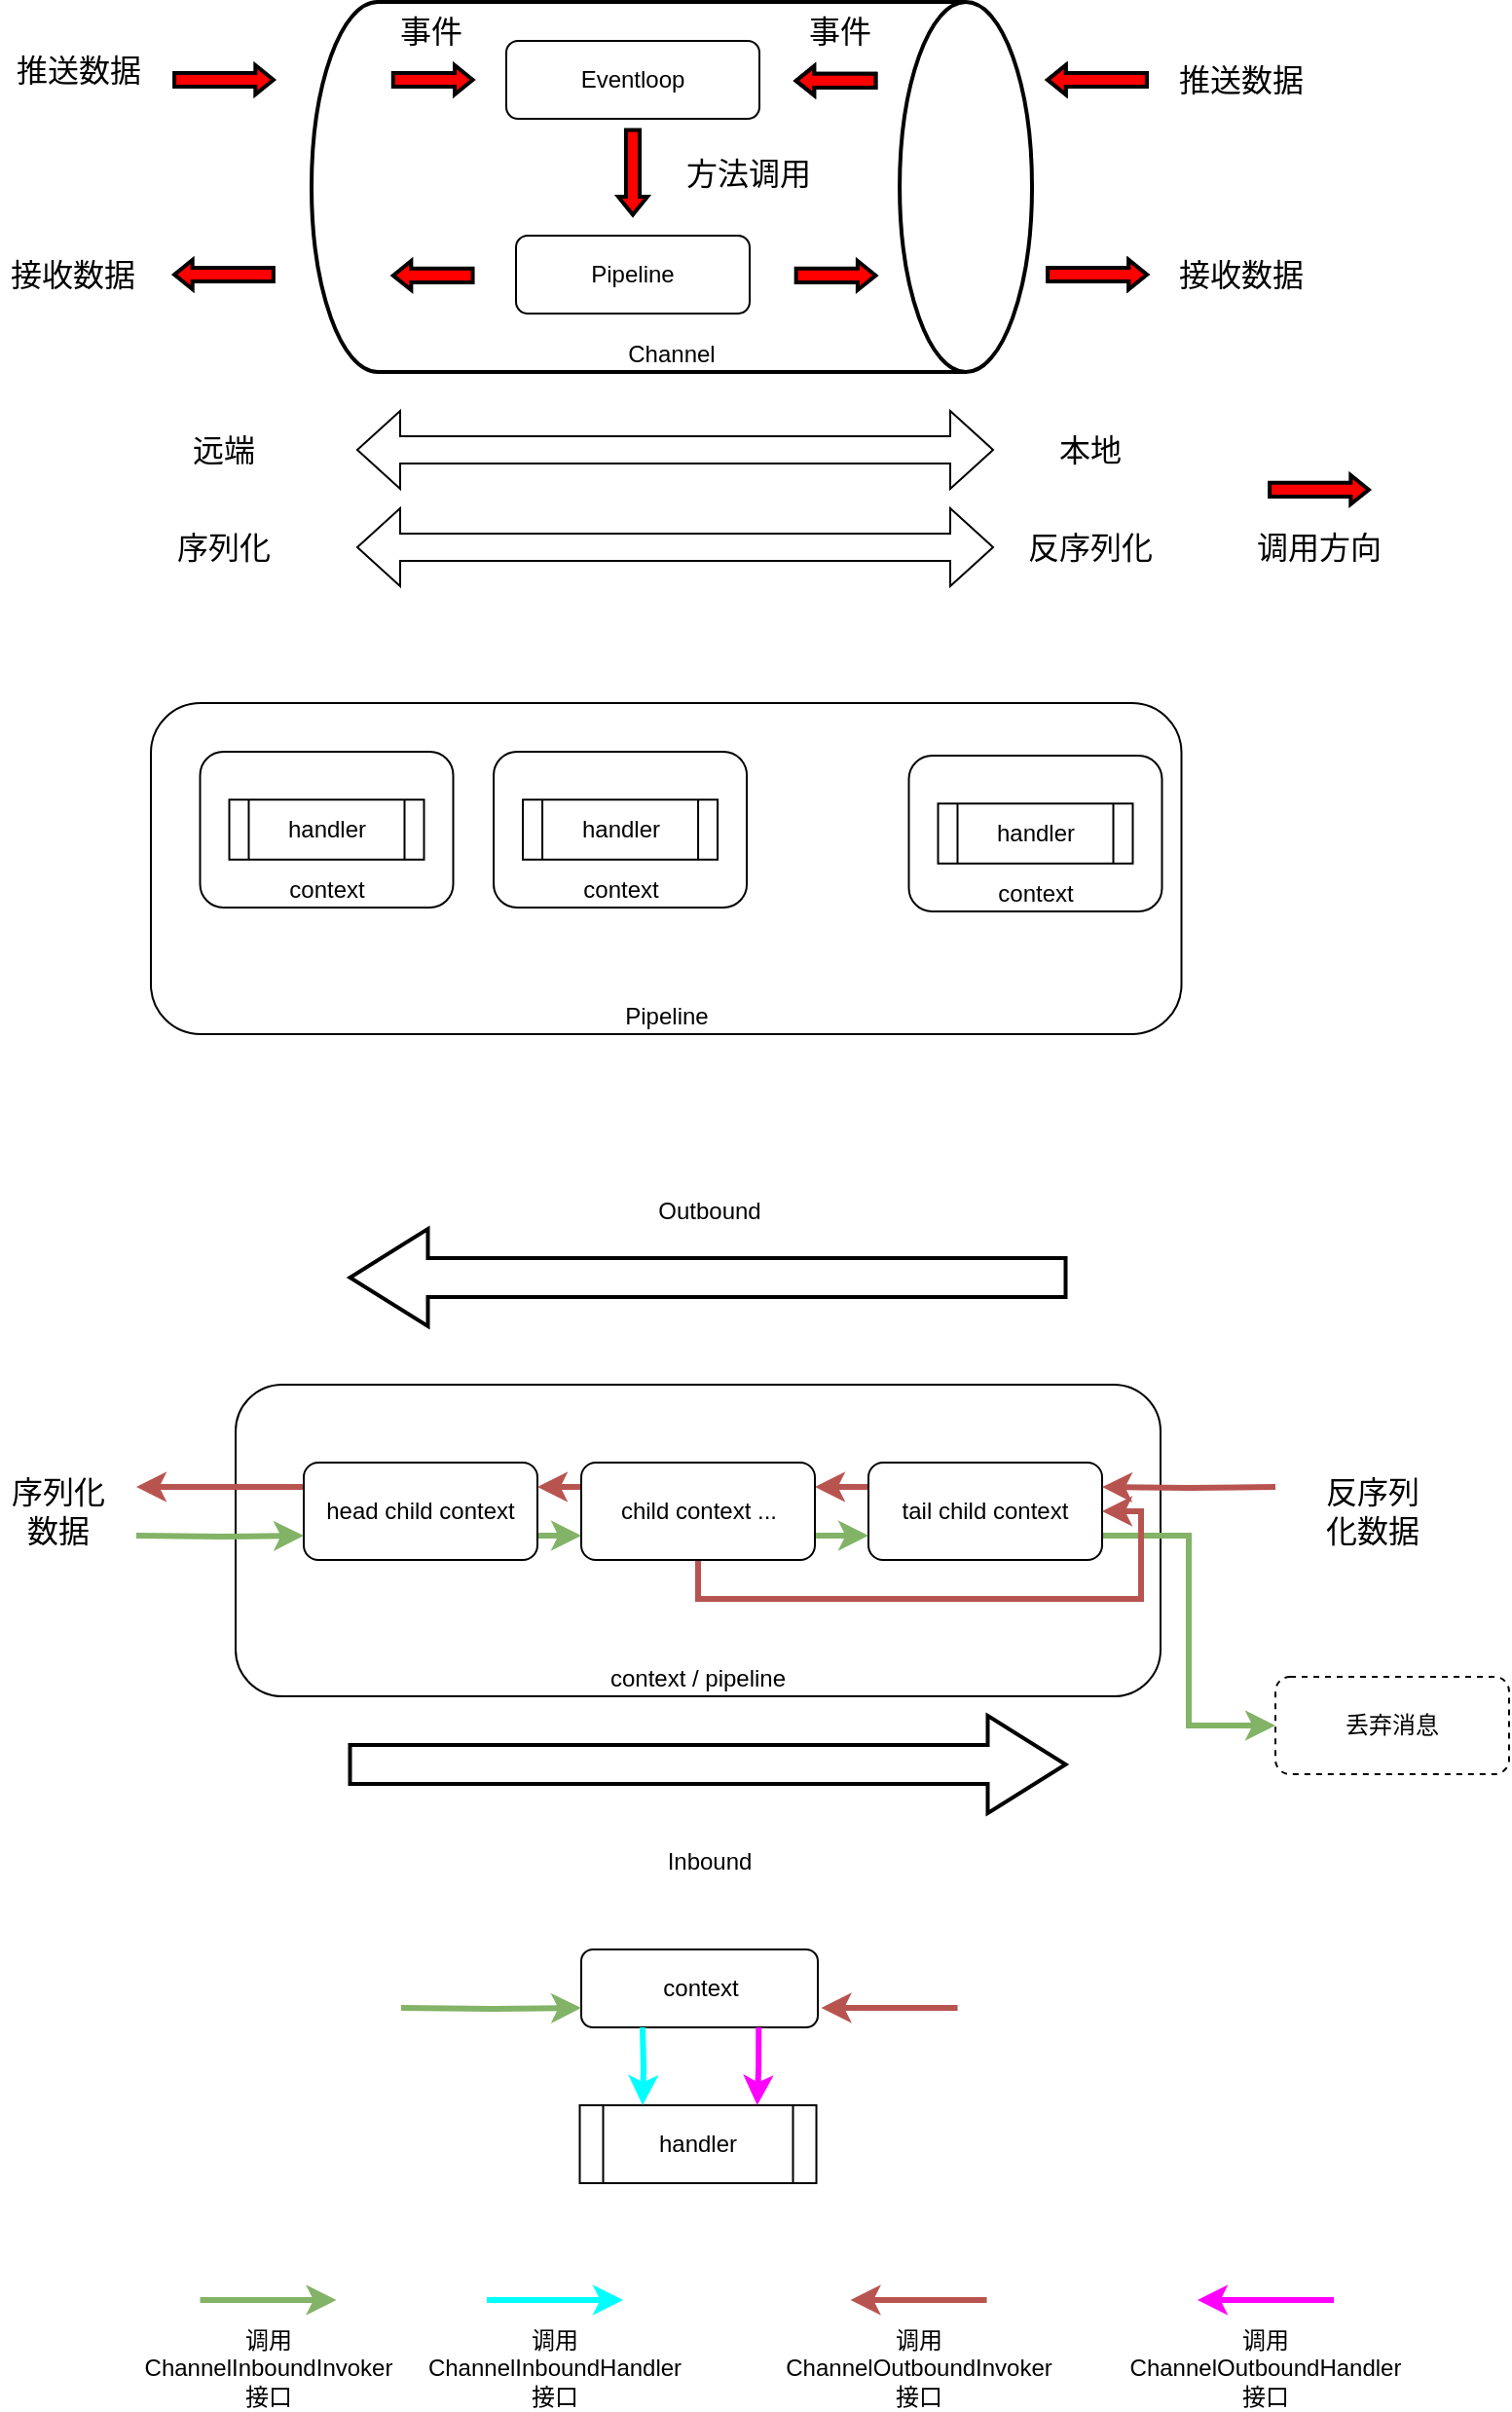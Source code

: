 <mxfile version="15.4.0" type="device"><diagram id="nUxTPLXYInUwb3-fTLy4" name="第 1 页"><mxGraphModel dx="1422" dy="822" grid="1" gridSize="10" guides="1" tooltips="1" connect="1" arrows="1" fold="1" page="1" pageScale="1" pageWidth="827" pageHeight="1169" math="0" shadow="0"><root><mxCell id="0"/><mxCell id="1" parent="0"/><mxCell id="Z1VaKuwHQ1hPQU-1r1eP-78" value="Pipeline" style="rounded=1;whiteSpace=wrap;html=1;verticalAlign=bottom;" vertex="1" parent="1"><mxGeometry x="97.5" y="440" width="529.25" height="170" as="geometry"/></mxCell><mxCell id="Z1VaKuwHQ1hPQU-1r1eP-9" value="context / pipeline" style="rounded=1;whiteSpace=wrap;html=1;verticalAlign=bottom;" vertex="1" parent="1"><mxGeometry x="141" y="790" width="475" height="160" as="geometry"/></mxCell><mxCell id="Z1VaKuwHQ1hPQU-1r1eP-2" value="Channel" style="strokeWidth=2;html=1;shape=mxgraph.flowchart.direct_data;whiteSpace=wrap;verticalAlign=bottom;" vertex="1" parent="1"><mxGeometry x="180" y="80" width="370" height="190" as="geometry"/></mxCell><mxCell id="Z1VaKuwHQ1hPQU-1r1eP-3" value="Pipeline" style="rounded=1;whiteSpace=wrap;html=1;" vertex="1" parent="1"><mxGeometry x="285" y="200" width="120" height="40" as="geometry"/></mxCell><mxCell id="Z1VaKuwHQ1hPQU-1r1eP-10" value="" style="group" vertex="1" connectable="0" parent="1"><mxGeometry x="122.75" y="465" width="130" height="80" as="geometry"/></mxCell><mxCell id="Z1VaKuwHQ1hPQU-1r1eP-6" value="context" style="rounded=1;whiteSpace=wrap;html=1;verticalAlign=bottom;" vertex="1" parent="Z1VaKuwHQ1hPQU-1r1eP-10"><mxGeometry width="130" height="80" as="geometry"/></mxCell><mxCell id="Z1VaKuwHQ1hPQU-1r1eP-8" value="handler" style="shape=process;whiteSpace=wrap;html=1;backgroundOutline=1;" vertex="1" parent="Z1VaKuwHQ1hPQU-1r1eP-10"><mxGeometry x="15" y="24.615" width="100" height="30.769" as="geometry"/></mxCell><mxCell id="Z1VaKuwHQ1hPQU-1r1eP-25" style="edgeStyle=orthogonalEdgeStyle;rounded=0;orthogonalLoop=1;jettySize=auto;html=1;exitX=1;exitY=0.75;exitDx=0;exitDy=0;entryX=0;entryY=0.75;entryDx=0;entryDy=0;fontSize=16;strokeWidth=3;fontStyle=0;strokeColor=#82b366;fillColor=#d5e8d4;" edge="1" parent="1" source="Z1VaKuwHQ1hPQU-1r1eP-12" target="Z1VaKuwHQ1hPQU-1r1eP-14"><mxGeometry relative="1" as="geometry"/></mxCell><mxCell id="Z1VaKuwHQ1hPQU-1r1eP-31" style="edgeStyle=orthogonalEdgeStyle;rounded=0;orthogonalLoop=1;jettySize=auto;html=1;exitX=0;exitY=0.25;exitDx=0;exitDy=0;fontSize=16;strokeWidth=3;fontStyle=0;strokeColor=#b85450;fillColor=#f8cecc;entryX=1;entryY=0.25;entryDx=0;entryDy=0;" edge="1" parent="1" source="Z1VaKuwHQ1hPQU-1r1eP-12"><mxGeometry relative="1" as="geometry"><mxPoint x="90" y="842.5" as="targetPoint"/></mxGeometry></mxCell><mxCell id="Z1VaKuwHQ1hPQU-1r1eP-12" value="head child context" style="rounded=1;whiteSpace=wrap;html=1;verticalAlign=middle;" vertex="1" parent="1"><mxGeometry x="176" y="830" width="120" height="50" as="geometry"/></mxCell><mxCell id="Z1VaKuwHQ1hPQU-1r1eP-28" style="edgeStyle=orthogonalEdgeStyle;rounded=0;orthogonalLoop=1;jettySize=auto;html=1;exitX=1;exitY=0.75;exitDx=0;exitDy=0;fontSize=16;strokeWidth=3;fontStyle=0;strokeColor=#82b366;fillColor=#d5e8d4;entryX=0;entryY=0.5;entryDx=0;entryDy=0;" edge="1" parent="1" source="Z1VaKuwHQ1hPQU-1r1eP-13" target="Z1VaKuwHQ1hPQU-1r1eP-85"><mxGeometry relative="1" as="geometry"><mxPoint x="650" y="960" as="targetPoint"/></mxGeometry></mxCell><mxCell id="Z1VaKuwHQ1hPQU-1r1eP-29" style="edgeStyle=orthogonalEdgeStyle;rounded=0;orthogonalLoop=1;jettySize=auto;html=1;exitX=0;exitY=0.25;exitDx=0;exitDy=0;entryX=1;entryY=0.25;entryDx=0;entryDy=0;fontSize=16;strokeWidth=3;fontStyle=0;strokeColor=#b85450;fillColor=#f8cecc;" edge="1" parent="1" source="Z1VaKuwHQ1hPQU-1r1eP-13" target="Z1VaKuwHQ1hPQU-1r1eP-14"><mxGeometry relative="1" as="geometry"/></mxCell><mxCell id="Z1VaKuwHQ1hPQU-1r1eP-13" value="tail child context" style="rounded=1;whiteSpace=wrap;html=1;verticalAlign=middle;" vertex="1" parent="1"><mxGeometry x="466" y="830" width="120" height="50" as="geometry"/></mxCell><mxCell id="Z1VaKuwHQ1hPQU-1r1eP-21" style="edgeStyle=orthogonalEdgeStyle;rounded=0;orthogonalLoop=1;jettySize=auto;html=1;exitX=0.5;exitY=1;exitDx=0;exitDy=0;entryX=1;entryY=0.5;entryDx=0;entryDy=0;fontSize=16;fontStyle=0;strokeColor=#b85450;strokeWidth=3;fillColor=#f8cecc;" edge="1" parent="1" source="Z1VaKuwHQ1hPQU-1r1eP-14" target="Z1VaKuwHQ1hPQU-1r1eP-13"><mxGeometry relative="1" as="geometry"/></mxCell><mxCell id="Z1VaKuwHQ1hPQU-1r1eP-27" style="edgeStyle=orthogonalEdgeStyle;rounded=0;orthogonalLoop=1;jettySize=auto;html=1;exitX=1;exitY=0.75;exitDx=0;exitDy=0;entryX=0;entryY=0.75;entryDx=0;entryDy=0;fontSize=16;strokeWidth=3;fontStyle=0;strokeColor=#82b366;fillColor=#d5e8d4;" edge="1" parent="1" source="Z1VaKuwHQ1hPQU-1r1eP-14" target="Z1VaKuwHQ1hPQU-1r1eP-13"><mxGeometry relative="1" as="geometry"/></mxCell><mxCell id="Z1VaKuwHQ1hPQU-1r1eP-30" style="edgeStyle=orthogonalEdgeStyle;rounded=0;orthogonalLoop=1;jettySize=auto;html=1;exitX=0;exitY=0.25;exitDx=0;exitDy=0;entryX=1;entryY=0.25;entryDx=0;entryDy=0;fontSize=16;strokeWidth=3;fontStyle=0;strokeColor=#b85450;fillColor=#f8cecc;" edge="1" parent="1" source="Z1VaKuwHQ1hPQU-1r1eP-14" target="Z1VaKuwHQ1hPQU-1r1eP-12"><mxGeometry relative="1" as="geometry"/></mxCell><mxCell id="Z1VaKuwHQ1hPQU-1r1eP-14" value="child context ..." style="rounded=1;whiteSpace=wrap;html=1;verticalAlign=middle;" vertex="1" parent="1"><mxGeometry x="318.5" y="830" width="120" height="50" as="geometry"/></mxCell><mxCell id="Z1VaKuwHQ1hPQU-1r1eP-15" value="调用ChannelOutboundInvoker接口" style="text;html=1;strokeColor=none;fillColor=none;align=center;verticalAlign=middle;whiteSpace=wrap;rounded=0;" vertex="1" parent="1"><mxGeometry x="461.78" y="1280" width="60" height="30" as="geometry"/></mxCell><mxCell id="Z1VaKuwHQ1hPQU-1r1eP-16" value="Inbound" style="verticalLabelPosition=bottom;verticalAlign=middle;html=1;strokeWidth=2;shape=mxgraph.arrows2.arrow;dy=0.6;dx=40;notch=0;" vertex="1" parent="1"><mxGeometry x="199.75" y="960" width="367.5" height="50" as="geometry"/></mxCell><mxCell id="Z1VaKuwHQ1hPQU-1r1eP-17" value="Outbound" style="verticalLabelPosition=top;verticalAlign=bottom;html=1;strokeWidth=2;shape=mxgraph.arrows2.arrow;dy=0.6;dx=40;notch=0;labelPosition=center;align=center;flipH=1;" vertex="1" parent="1"><mxGeometry x="199.75" y="710" width="367.5" height="50" as="geometry"/></mxCell><mxCell id="Z1VaKuwHQ1hPQU-1r1eP-22" style="edgeStyle=orthogonalEdgeStyle;rounded=0;orthogonalLoop=1;jettySize=auto;html=1;fontSize=16;fontStyle=0;strokeWidth=3;fillColor=#f8cecc;strokeColor=#b85450;" edge="1" parent="1"><mxGeometry relative="1" as="geometry"><mxPoint x="526.78" y="1260" as="sourcePoint"/><mxPoint x="456.78" y="1260" as="targetPoint"/></mxGeometry></mxCell><mxCell id="Z1VaKuwHQ1hPQU-1r1eP-23" value="调用ChannelInboundInvoker接口" style="text;html=1;strokeColor=none;fillColor=none;align=center;verticalAlign=middle;whiteSpace=wrap;rounded=0;" vertex="1" parent="1"><mxGeometry x="127.75" y="1280" width="60" height="30" as="geometry"/></mxCell><mxCell id="Z1VaKuwHQ1hPQU-1r1eP-24" style="edgeStyle=orthogonalEdgeStyle;rounded=0;orthogonalLoop=1;jettySize=auto;html=1;fontSize=16;fontStyle=0;strokeWidth=3;fillColor=#d5e8d4;strokeColor=#82b366;" edge="1" parent="1"><mxGeometry relative="1" as="geometry"><mxPoint x="122.75" y="1260" as="sourcePoint"/><mxPoint x="192.75" y="1260" as="targetPoint"/></mxGeometry></mxCell><mxCell id="Z1VaKuwHQ1hPQU-1r1eP-33" style="edgeStyle=orthogonalEdgeStyle;rounded=0;orthogonalLoop=1;jettySize=auto;html=1;fontSize=16;strokeWidth=3;entryX=0;entryY=0.75;entryDx=0;entryDy=0;fontStyle=0;strokeColor=#82b366;fillColor=#d5e8d4;exitX=1;exitY=0.75;exitDx=0;exitDy=0;" edge="1" parent="1" target="Z1VaKuwHQ1hPQU-1r1eP-12"><mxGeometry relative="1" as="geometry"><mxPoint x="685" y="877.5" as="targetPoint"/><mxPoint x="90" y="867.5" as="sourcePoint"/></mxGeometry></mxCell><mxCell id="Z1VaKuwHQ1hPQU-1r1eP-39" style="edgeStyle=orthogonalEdgeStyle;rounded=0;orthogonalLoop=1;jettySize=auto;html=1;exitX=0;exitY=0.25;exitDx=0;exitDy=0;entryX=1;entryY=0.25;entryDx=0;entryDy=0;fontSize=16;strokeWidth=3;fontStyle=0;strokeColor=#b85450;fillColor=#f8cecc;" edge="1" parent="1" target="Z1VaKuwHQ1hPQU-1r1eP-13"><mxGeometry relative="1" as="geometry"><mxPoint x="675" y="842.5" as="sourcePoint"/></mxGeometry></mxCell><mxCell id="Z1VaKuwHQ1hPQU-1r1eP-40" value="Eventloop" style="rounded=1;whiteSpace=wrap;html=1;" vertex="1" parent="1"><mxGeometry x="280" y="100" width="130" height="40" as="geometry"/></mxCell><mxCell id="Z1VaKuwHQ1hPQU-1r1eP-42" value="远端" style="text;html=1;strokeColor=none;fillColor=none;align=center;verticalAlign=middle;whiteSpace=wrap;rounded=0;dashed=1;fontSize=16;" vertex="1" parent="1"><mxGeometry x="105" y="295" width="60" height="30" as="geometry"/></mxCell><mxCell id="Z1VaKuwHQ1hPQU-1r1eP-43" value="本地" style="text;html=1;strokeColor=none;fillColor=none;align=center;verticalAlign=middle;whiteSpace=wrap;rounded=0;dashed=1;fontSize=16;" vertex="1" parent="1"><mxGeometry x="550" y="295" width="60" height="30" as="geometry"/></mxCell><mxCell id="Z1VaKuwHQ1hPQU-1r1eP-45" value="" style="verticalLabelPosition=bottom;verticalAlign=top;html=1;strokeWidth=2;shape=mxgraph.arrows2.arrow;dy=0.53;dx=9.29;notch=0;fontSize=16;rotation=90;fillColor=#FF0000;" vertex="1" parent="1"><mxGeometry x="323.21" y="160" width="43.57" height="15" as="geometry"/></mxCell><mxCell id="Z1VaKuwHQ1hPQU-1r1eP-47" value="" style="verticalLabelPosition=bottom;verticalAlign=top;html=1;strokeWidth=2;shape=mxgraph.arrows2.arrow;dy=0.53;dx=9.29;notch=0;fontSize=16;rotation=90;direction=north;fillColor=#FF0000;" vertex="1" parent="1"><mxGeometry x="234.84" y="99.56" width="15" height="40.89" as="geometry"/></mxCell><mxCell id="Z1VaKuwHQ1hPQU-1r1eP-50" value="" style="verticalLabelPosition=bottom;verticalAlign=top;html=1;strokeWidth=2;shape=mxgraph.arrows2.arrow;dy=0.53;dx=9.29;notch=0;fontSize=16;rotation=90;direction=north;" vertex="1" parent="1"><mxGeometry x="576" y="194.56" width="15" height="50.89" as="geometry"/></mxCell><mxCell id="Z1VaKuwHQ1hPQU-1r1eP-51" value="推送数据" style="text;html=1;strokeColor=none;fillColor=none;align=center;verticalAlign=middle;whiteSpace=wrap;rounded=0;dashed=1;fontSize=16;" vertex="1" parent="1"><mxGeometry x="22.5" y="100" width="75" height="30" as="geometry"/></mxCell><mxCell id="Z1VaKuwHQ1hPQU-1r1eP-52" value="" style="verticalLabelPosition=bottom;verticalAlign=top;html=1;strokeWidth=2;shape=mxgraph.arrows2.arrow;dy=0.53;dx=9.29;notch=0;fontSize=16;rotation=90;direction=north;fillColor=#FF0000;" vertex="1" parent="1"><mxGeometry x="690" y="305" width="15" height="50.89" as="geometry"/></mxCell><mxCell id="Z1VaKuwHQ1hPQU-1r1eP-53" value="调用方向" style="text;html=1;strokeColor=none;fillColor=none;align=center;verticalAlign=middle;whiteSpace=wrap;rounded=0;dashed=1;fontSize=16;" vertex="1" parent="1"><mxGeometry x="660" y="345" width="75" height="30" as="geometry"/></mxCell><mxCell id="Z1VaKuwHQ1hPQU-1r1eP-55" value="接收数据" style="text;html=1;strokeColor=none;fillColor=none;align=center;verticalAlign=middle;whiteSpace=wrap;rounded=0;dashed=1;fontSize=16;" vertex="1" parent="1"><mxGeometry x="620" y="205.01" width="75" height="30" as="geometry"/></mxCell><mxCell id="Z1VaKuwHQ1hPQU-1r1eP-56" value="推送数据" style="text;html=1;strokeColor=none;fillColor=none;align=center;verticalAlign=middle;whiteSpace=wrap;rounded=0;dashed=1;fontSize=16;" vertex="1" parent="1"><mxGeometry x="620" y="105.0" width="75" height="30" as="geometry"/></mxCell><mxCell id="Z1VaKuwHQ1hPQU-1r1eP-57" value="" style="verticalLabelPosition=bottom;verticalAlign=top;html=1;strokeWidth=2;shape=mxgraph.arrows2.arrow;dy=0.53;dx=9.29;notch=0;fontSize=16;rotation=90;direction=north;flipH=0;flipV=1;" vertex="1" parent="1"><mxGeometry x="576" y="94.55" width="15" height="50.89" as="geometry"/></mxCell><mxCell id="Z1VaKuwHQ1hPQU-1r1eP-59" value="" style="verticalLabelPosition=bottom;verticalAlign=top;html=1;strokeWidth=2;shape=mxgraph.arrows2.arrow;dy=0.53;dx=9.29;notch=0;fontSize=16;rotation=90;direction=north;flipH=0;flipV=1;fillColor=#FF0000;" vertex="1" parent="1"><mxGeometry x="127.5" y="194.57" width="15" height="50.89" as="geometry"/></mxCell><mxCell id="Z1VaKuwHQ1hPQU-1r1eP-61" value="接收数据" style="text;html=1;strokeColor=none;fillColor=none;align=center;verticalAlign=middle;whiteSpace=wrap;rounded=0;dashed=1;fontSize=16;" vertex="1" parent="1"><mxGeometry x="20" y="205.02" width="75" height="30" as="geometry"/></mxCell><mxCell id="Z1VaKuwHQ1hPQU-1r1eP-62" value="" style="verticalLabelPosition=bottom;verticalAlign=top;html=1;strokeWidth=2;shape=mxgraph.arrows2.arrow;dy=0.53;dx=9.29;notch=0;fontSize=16;rotation=90;direction=north;fillColor=#FF0000;" vertex="1" parent="1"><mxGeometry x="127.5" y="94.55" width="15" height="50.89" as="geometry"/></mxCell><mxCell id="Z1VaKuwHQ1hPQU-1r1eP-63" value="方法调用" style="text;html=1;strokeColor=none;fillColor=none;align=center;verticalAlign=middle;whiteSpace=wrap;rounded=0;dashed=1;fontSize=16;" vertex="1" parent="1"><mxGeometry x="366.78" y="152.5" width="75" height="30" as="geometry"/></mxCell><mxCell id="Z1VaKuwHQ1hPQU-1r1eP-64" value="事件" style="text;html=1;strokeColor=none;fillColor=none;align=center;verticalAlign=middle;whiteSpace=wrap;rounded=0;dashed=1;fontSize=16;" vertex="1" parent="1"><mxGeometry x="414" y="80" width="75" height="30" as="geometry"/></mxCell><mxCell id="Z1VaKuwHQ1hPQU-1r1eP-66" value="" style="verticalLabelPosition=bottom;verticalAlign=top;html=1;strokeWidth=2;shape=mxgraph.arrows2.arrow;dy=0.53;dx=9.29;notch=0;fontSize=16;rotation=90;direction=north;fillColor=#FF0000;" vertex="1" parent="1"><mxGeometry x="441.78" y="200" width="15" height="40.89" as="geometry"/></mxCell><mxCell id="Z1VaKuwHQ1hPQU-1r1eP-67" value="" style="verticalLabelPosition=bottom;verticalAlign=top;html=1;strokeWidth=2;shape=mxgraph.arrows2.arrow;dy=0.53;dx=9.29;notch=0;fontSize=16;rotation=90;direction=north;flipV=1;" vertex="1" parent="1"><mxGeometry x="441.78" y="100" width="15" height="40.89" as="geometry"/></mxCell><mxCell id="Z1VaKuwHQ1hPQU-1r1eP-69" value="" style="verticalLabelPosition=bottom;verticalAlign=top;html=1;strokeWidth=2;shape=mxgraph.arrows2.arrow;dy=0.53;dx=9.29;notch=0;fontSize=16;rotation=90;direction=north;flipV=1;fillColor=#FF0000;" vertex="1" parent="1"><mxGeometry x="234.84" y="200" width="15" height="40.89" as="geometry"/></mxCell><mxCell id="Z1VaKuwHQ1hPQU-1r1eP-70" value="事件" style="text;html=1;strokeColor=none;fillColor=none;align=center;verticalAlign=middle;whiteSpace=wrap;rounded=0;dashed=1;fontSize=16;" vertex="1" parent="1"><mxGeometry x="203.5" y="80" width="75" height="30" as="geometry"/></mxCell><mxCell id="Z1VaKuwHQ1hPQU-1r1eP-71" value="" style="html=1;shadow=0;dashed=0;align=center;verticalAlign=middle;shape=mxgraph.arrows2.twoWayArrow;dy=0.65;dx=22;fontSize=16;" vertex="1" parent="1"><mxGeometry x="203.5" y="290" width="326.5" height="40" as="geometry"/></mxCell><mxCell id="Z1VaKuwHQ1hPQU-1r1eP-72" value="" style="verticalLabelPosition=bottom;verticalAlign=top;html=1;strokeWidth=2;shape=mxgraph.arrows2.arrow;dy=0.53;dx=9.29;notch=0;fontSize=16;rotation=90;direction=north;fillColor=#FF0000;" vertex="1" parent="1"><mxGeometry x="576" y="194.56" width="15" height="50.89" as="geometry"/></mxCell><mxCell id="Z1VaKuwHQ1hPQU-1r1eP-73" value="" style="verticalLabelPosition=bottom;verticalAlign=top;html=1;strokeWidth=2;shape=mxgraph.arrows2.arrow;dy=0.53;dx=9.29;notch=0;fontSize=16;rotation=90;direction=north;flipH=0;flipV=1;fillColor=#FF0000;" vertex="1" parent="1"><mxGeometry x="576" y="94.55" width="15" height="50.89" as="geometry"/></mxCell><mxCell id="Z1VaKuwHQ1hPQU-1r1eP-74" value="" style="verticalLabelPosition=bottom;verticalAlign=top;html=1;strokeWidth=2;shape=mxgraph.arrows2.arrow;dy=0.53;dx=9.29;notch=0;fontSize=16;rotation=90;direction=north;flipV=1;fillColor=#FF0000;" vertex="1" parent="1"><mxGeometry x="441.78" y="100" width="15" height="40.89" as="geometry"/></mxCell><mxCell id="Z1VaKuwHQ1hPQU-1r1eP-75" value="序列化" style="text;html=1;strokeColor=none;fillColor=none;align=center;verticalAlign=middle;whiteSpace=wrap;rounded=0;dashed=1;fontSize=16;" vertex="1" parent="1"><mxGeometry x="105" y="345" width="60" height="30" as="geometry"/></mxCell><mxCell id="Z1VaKuwHQ1hPQU-1r1eP-76" value="反序列化" style="text;html=1;strokeColor=none;fillColor=none;align=center;verticalAlign=middle;whiteSpace=wrap;rounded=0;dashed=1;fontSize=16;" vertex="1" parent="1"><mxGeometry x="540" y="345" width="80" height="30" as="geometry"/></mxCell><mxCell id="Z1VaKuwHQ1hPQU-1r1eP-77" value="" style="html=1;shadow=0;dashed=0;align=center;verticalAlign=middle;shape=mxgraph.arrows2.twoWayArrow;dy=0.65;dx=22;fontSize=16;" vertex="1" parent="1"><mxGeometry x="203.5" y="340" width="326.5" height="40" as="geometry"/></mxCell><mxCell id="Z1VaKuwHQ1hPQU-1r1eP-79" value="" style="group" vertex="1" connectable="0" parent="1"><mxGeometry x="273.53" y="465" width="130" height="80" as="geometry"/></mxCell><mxCell id="Z1VaKuwHQ1hPQU-1r1eP-80" value="context" style="rounded=1;whiteSpace=wrap;html=1;verticalAlign=bottom;" vertex="1" parent="Z1VaKuwHQ1hPQU-1r1eP-79"><mxGeometry width="130" height="80" as="geometry"/></mxCell><mxCell id="Z1VaKuwHQ1hPQU-1r1eP-81" value="handler" style="shape=process;whiteSpace=wrap;html=1;backgroundOutline=1;" vertex="1" parent="Z1VaKuwHQ1hPQU-1r1eP-79"><mxGeometry x="15" y="24.615" width="100" height="30.769" as="geometry"/></mxCell><mxCell id="Z1VaKuwHQ1hPQU-1r1eP-82" value="" style="group" vertex="1" connectable="0" parent="1"><mxGeometry x="486.75" y="467" width="130" height="80" as="geometry"/></mxCell><mxCell id="Z1VaKuwHQ1hPQU-1r1eP-83" value="context" style="rounded=1;whiteSpace=wrap;html=1;verticalAlign=bottom;" vertex="1" parent="Z1VaKuwHQ1hPQU-1r1eP-82"><mxGeometry width="130" height="80" as="geometry"/></mxCell><mxCell id="Z1VaKuwHQ1hPQU-1r1eP-84" value="handler" style="shape=process;whiteSpace=wrap;html=1;backgroundOutline=1;" vertex="1" parent="Z1VaKuwHQ1hPQU-1r1eP-82"><mxGeometry x="15" y="24.615" width="100" height="30.769" as="geometry"/></mxCell><mxCell id="Z1VaKuwHQ1hPQU-1r1eP-85" value="丢弃消息" style="rounded=1;whiteSpace=wrap;html=1;verticalAlign=middle;dashed=1;" vertex="1" parent="1"><mxGeometry x="675" y="940" width="120" height="50" as="geometry"/></mxCell><mxCell id="Z1VaKuwHQ1hPQU-1r1eP-86" value="序列化数据" style="text;html=1;strokeColor=none;fillColor=none;align=center;verticalAlign=middle;whiteSpace=wrap;rounded=0;dashed=1;fontSize=16;" vertex="1" parent="1"><mxGeometry x="20" y="840" width="60" height="30" as="geometry"/></mxCell><mxCell id="Z1VaKuwHQ1hPQU-1r1eP-87" value="反序列化数据" style="text;html=1;strokeColor=none;fillColor=none;align=center;verticalAlign=middle;whiteSpace=wrap;rounded=0;dashed=1;fontSize=16;" vertex="1" parent="1"><mxGeometry x="695" y="840" width="60" height="30" as="geometry"/></mxCell><mxCell id="Z1VaKuwHQ1hPQU-1r1eP-90" value="handler" style="shape=process;whiteSpace=wrap;html=1;backgroundOutline=1;" vertex="1" parent="1"><mxGeometry x="317.75" y="1160" width="121.5" height="40" as="geometry"/></mxCell><mxCell id="Z1VaKuwHQ1hPQU-1r1eP-92" value="context" style="rounded=1;whiteSpace=wrap;html=1;verticalAlign=middle;" vertex="1" parent="1"><mxGeometry x="318.5" y="1080" width="121.5" height="40" as="geometry"/></mxCell><mxCell id="Z1VaKuwHQ1hPQU-1r1eP-93" style="edgeStyle=orthogonalEdgeStyle;rounded=0;orthogonalLoop=1;jettySize=auto;html=1;fontSize=16;fontStyle=0;strokeWidth=3;fillColor=#d5e8d4;strokeColor=#82b366;entryX=0;entryY=0.75;entryDx=0;entryDy=0;" edge="1" parent="1" target="Z1VaKuwHQ1hPQU-1r1eP-92"><mxGeometry relative="1" as="geometry"><mxPoint x="226" y="1110" as="sourcePoint"/><mxPoint x="296" y="1110" as="targetPoint"/></mxGeometry></mxCell><mxCell id="Z1VaKuwHQ1hPQU-1r1eP-95" value="调用ChannelInboundHandler接口" style="text;html=1;strokeColor=none;fillColor=none;align=center;verticalAlign=middle;whiteSpace=wrap;rounded=0;" vertex="1" parent="1"><mxGeometry x="275" y="1280" width="60" height="30" as="geometry"/></mxCell><mxCell id="Z1VaKuwHQ1hPQU-1r1eP-96" style="edgeStyle=orthogonalEdgeStyle;rounded=0;orthogonalLoop=1;jettySize=auto;html=1;fontSize=16;fontStyle=0;strokeWidth=3;fillColor=#d5e8d4;strokeColor=#00FFFF;" edge="1" parent="1"><mxGeometry relative="1" as="geometry"><mxPoint x="270" y="1260" as="sourcePoint"/><mxPoint x="340" y="1260" as="targetPoint"/></mxGeometry></mxCell><mxCell id="Z1VaKuwHQ1hPQU-1r1eP-97" value="调用ChannelOutboundHandler接口" style="text;html=1;strokeColor=none;fillColor=none;align=center;verticalAlign=middle;whiteSpace=wrap;rounded=0;" vertex="1" parent="1"><mxGeometry x="640" y="1280" width="60" height="30" as="geometry"/></mxCell><mxCell id="Z1VaKuwHQ1hPQU-1r1eP-98" style="edgeStyle=orthogonalEdgeStyle;rounded=0;orthogonalLoop=1;jettySize=auto;html=1;fontSize=16;fontStyle=0;strokeWidth=3;fillColor=#f8cecc;strokeColor=#FF00FF;" edge="1" parent="1"><mxGeometry relative="1" as="geometry"><mxPoint x="705" y="1260" as="sourcePoint"/><mxPoint x="635" y="1260" as="targetPoint"/></mxGeometry></mxCell><mxCell id="Z1VaKuwHQ1hPQU-1r1eP-99" style="edgeStyle=orthogonalEdgeStyle;rounded=0;orthogonalLoop=1;jettySize=auto;html=1;fontSize=16;fontStyle=0;strokeWidth=3;fillColor=#d5e8d4;strokeColor=#00FFFF;" edge="1" parent="1"><mxGeometry relative="1" as="geometry"><mxPoint x="350" y="1120" as="sourcePoint"/><mxPoint x="350" y="1160" as="targetPoint"/></mxGeometry></mxCell><mxCell id="Z1VaKuwHQ1hPQU-1r1eP-108" style="edgeStyle=orthogonalEdgeStyle;rounded=0;orthogonalLoop=1;jettySize=auto;html=1;fontSize=16;fontStyle=0;strokeWidth=3;fillColor=#f8cecc;strokeColor=#FF00FF;entryX=0.75;entryY=0;entryDx=0;entryDy=0;exitX=0.75;exitY=1;exitDx=0;exitDy=0;" edge="1" parent="1" source="Z1VaKuwHQ1hPQU-1r1eP-92" target="Z1VaKuwHQ1hPQU-1r1eP-90"><mxGeometry relative="1" as="geometry"><mxPoint x="510" y="1110" as="sourcePoint"/><mxPoint x="451.78" y="1110" as="targetPoint"/></mxGeometry></mxCell><mxCell id="Z1VaKuwHQ1hPQU-1r1eP-109" style="edgeStyle=orthogonalEdgeStyle;rounded=0;orthogonalLoop=1;jettySize=auto;html=1;fontSize=16;fontStyle=0;strokeWidth=3;fillColor=#f8cecc;strokeColor=#b85450;" edge="1" parent="1"><mxGeometry relative="1" as="geometry"><mxPoint x="511.78" y="1110" as="sourcePoint"/><mxPoint x="441.78" y="1110" as="targetPoint"/></mxGeometry></mxCell></root></mxGraphModel></diagram></mxfile>